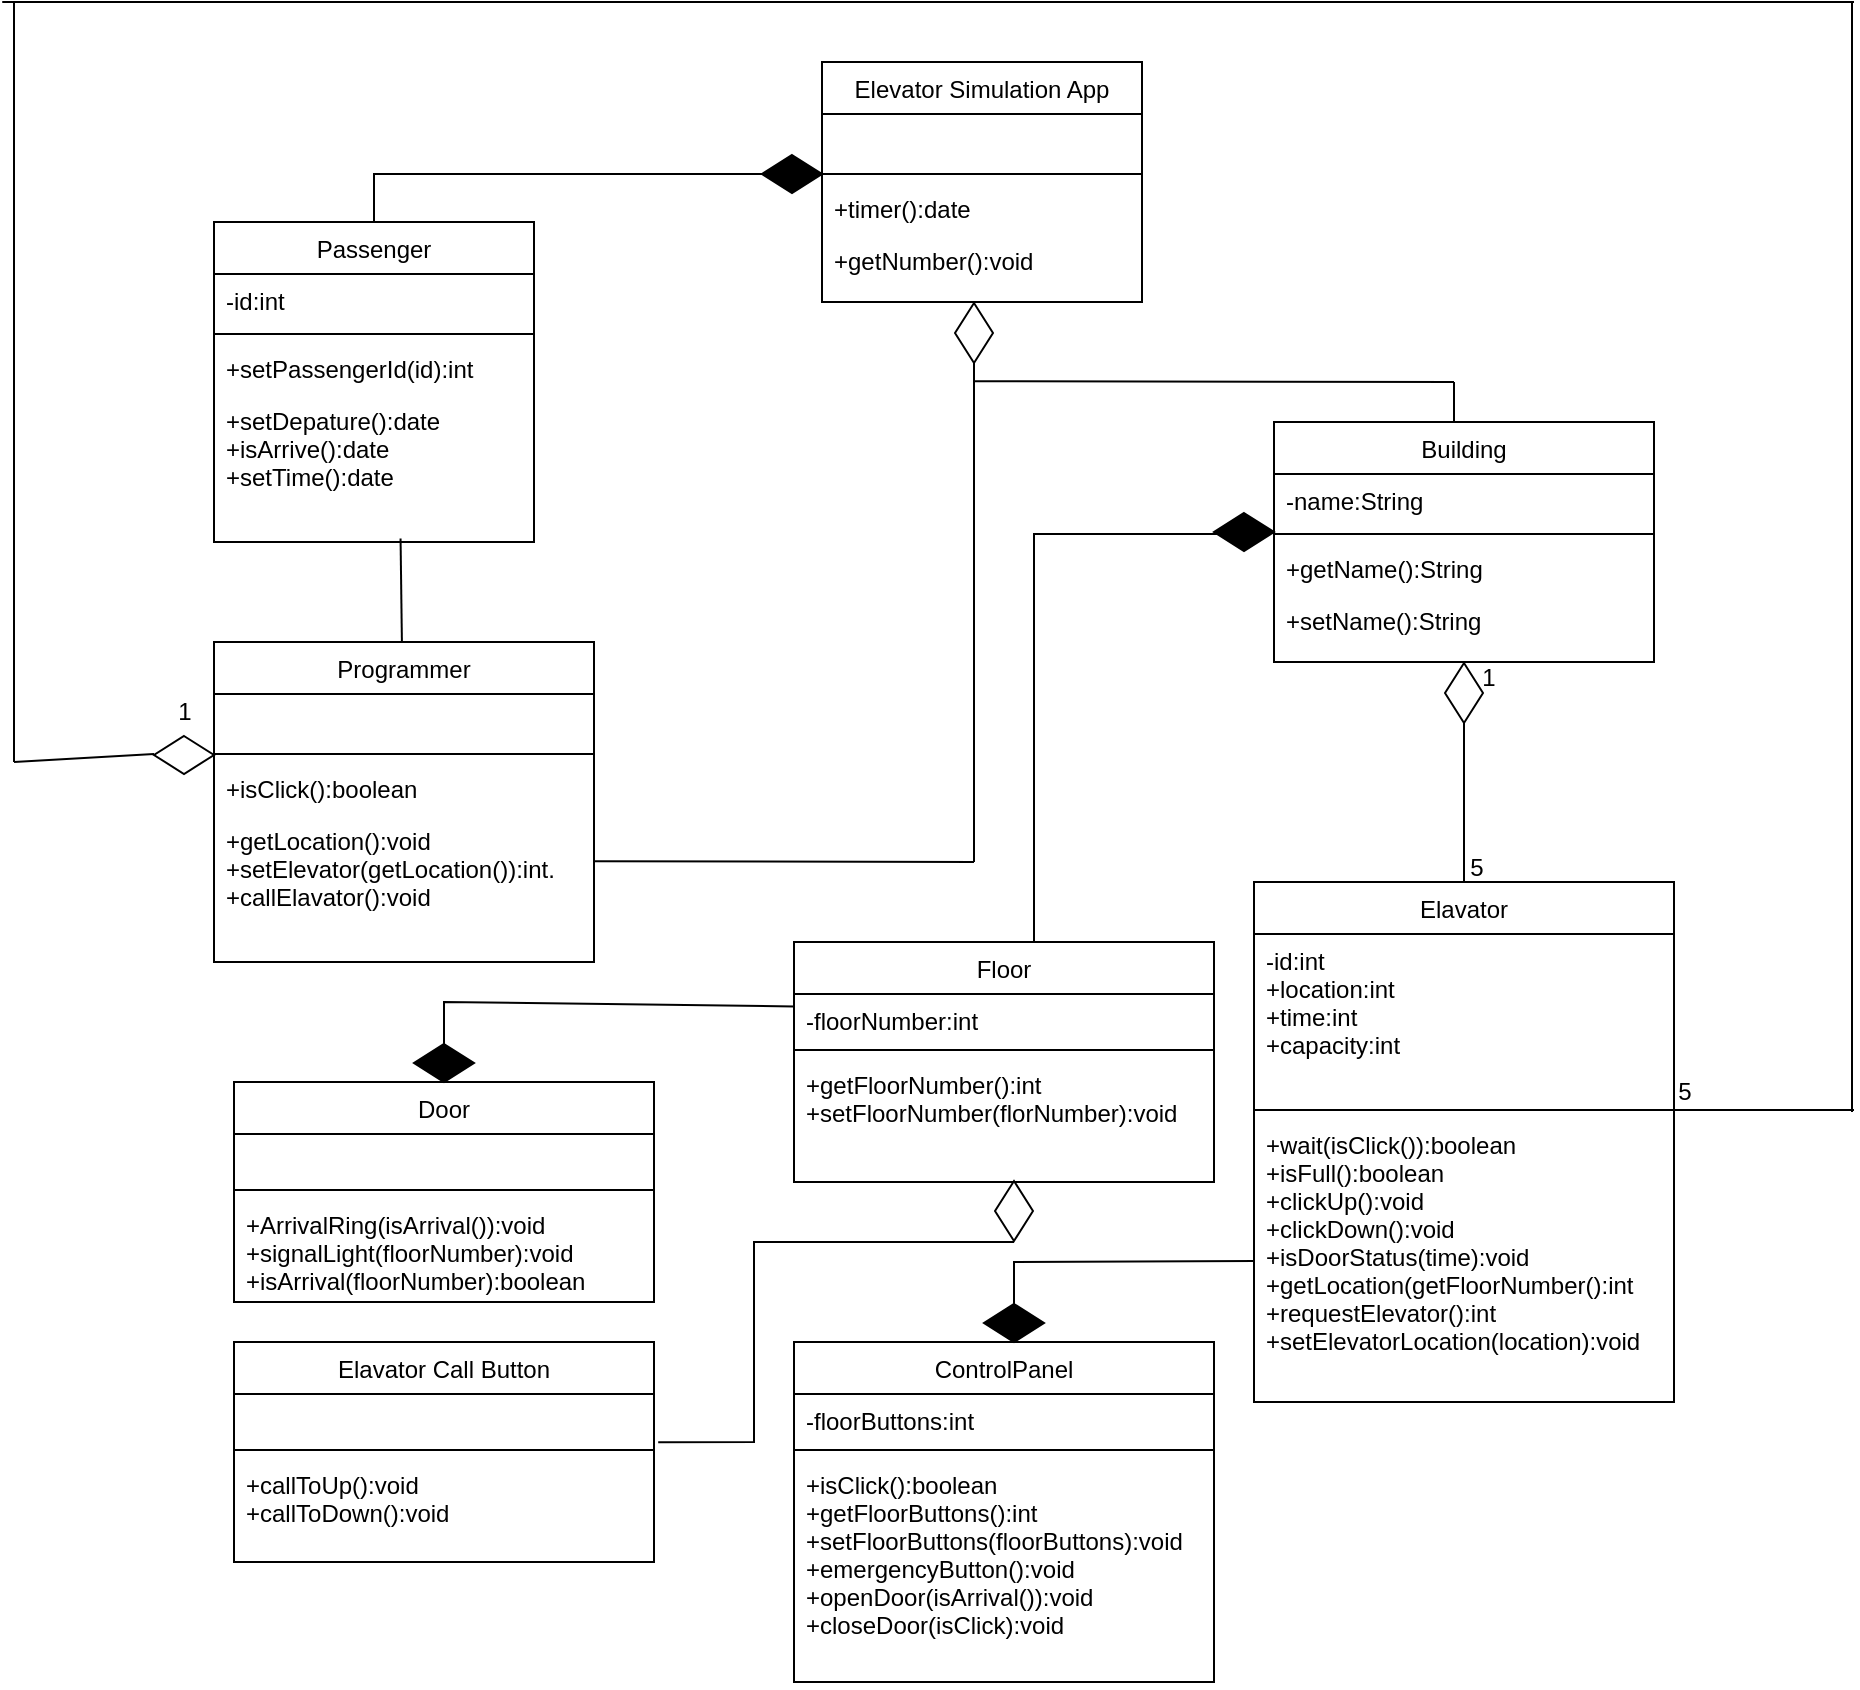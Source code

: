 <mxfile version="21.6.5" type="github">
  <diagram id="C5RBs43oDa-KdzZeNtuy" name="Page-1">
    <mxGraphModel dx="2729" dy="1098" grid="1" gridSize="10" guides="1" tooltips="1" connect="1" arrows="1" fold="1" page="1" pageScale="1" pageWidth="827" pageHeight="1169" math="0" shadow="0">
      <root>
        <mxCell id="WIyWlLk6GJQsqaUBKTNV-0" />
        <mxCell id="WIyWlLk6GJQsqaUBKTNV-1" parent="WIyWlLk6GJQsqaUBKTNV-0" />
        <mxCell id="zkfFHV4jXpPFQw0GAbJ--17" value="Elevator Simulation App" style="swimlane;fontStyle=0;align=center;verticalAlign=top;childLayout=stackLayout;horizontal=1;startSize=26;horizontalStack=0;resizeParent=1;resizeLast=0;collapsible=1;marginBottom=0;rounded=0;shadow=0;strokeWidth=1;" parent="WIyWlLk6GJQsqaUBKTNV-1" vertex="1">
          <mxGeometry x="334" y="40" width="160" height="120" as="geometry">
            <mxRectangle x="550" y="140" width="160" height="26" as="alternateBounds" />
          </mxGeometry>
        </mxCell>
        <mxCell id="zkfFHV4jXpPFQw0GAbJ--22" value=" " style="text;align=left;verticalAlign=top;spacingLeft=4;spacingRight=4;overflow=hidden;rotatable=0;points=[[0,0.5],[1,0.5]];portConstraint=eastwest;rounded=0;shadow=0;html=0;" parent="zkfFHV4jXpPFQw0GAbJ--17" vertex="1">
          <mxGeometry y="26" width="160" height="26" as="geometry" />
        </mxCell>
        <mxCell id="zkfFHV4jXpPFQw0GAbJ--23" value="" style="line;html=1;strokeWidth=1;align=left;verticalAlign=middle;spacingTop=-1;spacingLeft=3;spacingRight=3;rotatable=0;labelPosition=right;points=[];portConstraint=eastwest;" parent="zkfFHV4jXpPFQw0GAbJ--17" vertex="1">
          <mxGeometry y="52" width="160" height="8" as="geometry" />
        </mxCell>
        <mxCell id="zkfFHV4jXpPFQw0GAbJ--24" value="+timer():date   " style="text;align=left;verticalAlign=top;spacingLeft=4;spacingRight=4;overflow=hidden;rotatable=0;points=[[0,0.5],[1,0.5]];portConstraint=eastwest;" parent="zkfFHV4jXpPFQw0GAbJ--17" vertex="1">
          <mxGeometry y="60" width="160" height="26" as="geometry" />
        </mxCell>
        <mxCell id="zkfFHV4jXpPFQw0GAbJ--25" value="+getNumber():void" style="text;align=left;verticalAlign=top;spacingLeft=4;spacingRight=4;overflow=hidden;rotatable=0;points=[[0,0.5],[1,0.5]];portConstraint=eastwest;" parent="zkfFHV4jXpPFQw0GAbJ--17" vertex="1">
          <mxGeometry y="86" width="160" height="26" as="geometry" />
        </mxCell>
        <mxCell id="jLR8ejyZAwOUjL7sS7VS-0" value="" style="rhombus;fillColor=#000000;" vertex="1" parent="WIyWlLk6GJQsqaUBKTNV-1">
          <mxGeometry x="304" y="86.5" width="30" height="19" as="geometry" />
        </mxCell>
        <mxCell id="jLR8ejyZAwOUjL7sS7VS-1" value="Passenger" style="swimlane;fontStyle=0;align=center;verticalAlign=top;childLayout=stackLayout;horizontal=1;startSize=26;horizontalStack=0;resizeParent=1;resizeLast=0;collapsible=1;marginBottom=0;rounded=0;shadow=0;strokeWidth=1;" vertex="1" parent="WIyWlLk6GJQsqaUBKTNV-1">
          <mxGeometry x="30" y="120" width="160" height="160" as="geometry">
            <mxRectangle x="550" y="140" width="160" height="26" as="alternateBounds" />
          </mxGeometry>
        </mxCell>
        <mxCell id="jLR8ejyZAwOUjL7sS7VS-2" value="-id:int" style="text;align=left;verticalAlign=top;spacingLeft=4;spacingRight=4;overflow=hidden;rotatable=0;points=[[0,0.5],[1,0.5]];portConstraint=eastwest;rounded=0;shadow=0;html=0;" vertex="1" parent="jLR8ejyZAwOUjL7sS7VS-1">
          <mxGeometry y="26" width="160" height="26" as="geometry" />
        </mxCell>
        <mxCell id="jLR8ejyZAwOUjL7sS7VS-3" value="" style="line;html=1;strokeWidth=1;align=left;verticalAlign=middle;spacingTop=-1;spacingLeft=3;spacingRight=3;rotatable=0;labelPosition=right;points=[];portConstraint=eastwest;" vertex="1" parent="jLR8ejyZAwOUjL7sS7VS-1">
          <mxGeometry y="52" width="160" height="8" as="geometry" />
        </mxCell>
        <mxCell id="jLR8ejyZAwOUjL7sS7VS-4" value="+setPassengerId(id):int" style="text;align=left;verticalAlign=top;spacingLeft=4;spacingRight=4;overflow=hidden;rotatable=0;points=[[0,0.5],[1,0.5]];portConstraint=eastwest;" vertex="1" parent="jLR8ejyZAwOUjL7sS7VS-1">
          <mxGeometry y="60" width="160" height="26" as="geometry" />
        </mxCell>
        <mxCell id="jLR8ejyZAwOUjL7sS7VS-5" value="+setDepature():date&#xa;+isArrive():date&#xa;+setTime():date" style="text;align=left;verticalAlign=top;spacingLeft=4;spacingRight=4;overflow=hidden;rotatable=0;points=[[0,0.5],[1,0.5]];portConstraint=eastwest;" vertex="1" parent="jLR8ejyZAwOUjL7sS7VS-1">
          <mxGeometry y="86" width="160" height="74" as="geometry" />
        </mxCell>
        <mxCell id="jLR8ejyZAwOUjL7sS7VS-7" value="" style="endArrow=none;html=1;rounded=0;entryX=0;entryY=0.5;entryDx=0;entryDy=0;exitX=0.5;exitY=0;exitDx=0;exitDy=0;" edge="1" parent="WIyWlLk6GJQsqaUBKTNV-1" source="jLR8ejyZAwOUjL7sS7VS-1" target="jLR8ejyZAwOUjL7sS7VS-0">
          <mxGeometry width="50" height="50" relative="1" as="geometry">
            <mxPoint x="110" y="120" as="sourcePoint" />
            <mxPoint x="110" y="80" as="targetPoint" />
            <Array as="points">
              <mxPoint x="110" y="96" />
            </Array>
          </mxGeometry>
        </mxCell>
        <mxCell id="jLR8ejyZAwOUjL7sS7VS-8" value="Programmer" style="swimlane;fontStyle=0;align=center;verticalAlign=top;childLayout=stackLayout;horizontal=1;startSize=26;horizontalStack=0;resizeParent=1;resizeLast=0;collapsible=1;marginBottom=0;rounded=0;shadow=0;strokeWidth=1;" vertex="1" parent="WIyWlLk6GJQsqaUBKTNV-1">
          <mxGeometry x="30" y="330" width="190" height="160" as="geometry">
            <mxRectangle x="550" y="140" width="160" height="26" as="alternateBounds" />
          </mxGeometry>
        </mxCell>
        <mxCell id="jLR8ejyZAwOUjL7sS7VS-9" value=" " style="text;align=left;verticalAlign=top;spacingLeft=4;spacingRight=4;overflow=hidden;rotatable=0;points=[[0,0.5],[1,0.5]];portConstraint=eastwest;rounded=0;shadow=0;html=0;" vertex="1" parent="jLR8ejyZAwOUjL7sS7VS-8">
          <mxGeometry y="26" width="190" height="26" as="geometry" />
        </mxCell>
        <mxCell id="jLR8ejyZAwOUjL7sS7VS-10" value="" style="line;html=1;strokeWidth=1;align=left;verticalAlign=middle;spacingTop=-1;spacingLeft=3;spacingRight=3;rotatable=0;labelPosition=right;points=[];portConstraint=eastwest;" vertex="1" parent="jLR8ejyZAwOUjL7sS7VS-8">
          <mxGeometry y="52" width="190" height="8" as="geometry" />
        </mxCell>
        <mxCell id="jLR8ejyZAwOUjL7sS7VS-11" value="+isClick():boolean&#xa;" style="text;align=left;verticalAlign=top;spacingLeft=4;spacingRight=4;overflow=hidden;rotatable=0;points=[[0,0.5],[1,0.5]];portConstraint=eastwest;" vertex="1" parent="jLR8ejyZAwOUjL7sS7VS-8">
          <mxGeometry y="60" width="190" height="26" as="geometry" />
        </mxCell>
        <mxCell id="jLR8ejyZAwOUjL7sS7VS-12" value="+getLocation():void&#xa;+setElevator(getLocation()):int.         &#xa;+callElavator():void" style="text;align=left;verticalAlign=top;spacingLeft=4;spacingRight=4;overflow=hidden;rotatable=0;points=[[0,0.5],[1,0.5]];portConstraint=eastwest;" vertex="1" parent="jLR8ejyZAwOUjL7sS7VS-8">
          <mxGeometry y="86" width="190" height="74" as="geometry" />
        </mxCell>
        <mxCell id="jLR8ejyZAwOUjL7sS7VS-20" value="" style="endArrow=none;html=1;rounded=0;entryX=0.999;entryY=0.319;entryDx=0;entryDy=0;entryPerimeter=0;" edge="1" parent="WIyWlLk6GJQsqaUBKTNV-1" target="jLR8ejyZAwOUjL7sS7VS-12">
          <mxGeometry width="50" height="50" relative="1" as="geometry">
            <mxPoint x="410" y="440" as="sourcePoint" />
            <mxPoint x="110" y="510" as="targetPoint" />
          </mxGeometry>
        </mxCell>
        <mxCell id="jLR8ejyZAwOUjL7sS7VS-21" value="" style="endArrow=none;html=1;rounded=0;" edge="1" parent="WIyWlLk6GJQsqaUBKTNV-1">
          <mxGeometry width="50" height="50" relative="1" as="geometry">
            <mxPoint x="410" y="440" as="sourcePoint" />
            <mxPoint x="410" y="190" as="targetPoint" />
          </mxGeometry>
        </mxCell>
        <mxCell id="jLR8ejyZAwOUjL7sS7VS-22" value="" style="rhombus;fillColor=#FFFFFF;rotation=-90;" vertex="1" parent="WIyWlLk6GJQsqaUBKTNV-1">
          <mxGeometry x="395" y="166" width="30" height="19" as="geometry" />
        </mxCell>
        <mxCell id="jLR8ejyZAwOUjL7sS7VS-24" value="" style="endArrow=none;html=1;rounded=0;" edge="1" parent="WIyWlLk6GJQsqaUBKTNV-1">
          <mxGeometry width="50" height="50" relative="1" as="geometry">
            <mxPoint x="410" y="199.58" as="sourcePoint" />
            <mxPoint x="650" y="200" as="targetPoint" />
          </mxGeometry>
        </mxCell>
        <mxCell id="jLR8ejyZAwOUjL7sS7VS-26" value="" style="endArrow=none;html=1;rounded=0;entryX=0.583;entryY=0.977;entryDx=0;entryDy=0;entryPerimeter=0;" edge="1" parent="WIyWlLk6GJQsqaUBKTNV-1" source="jLR8ejyZAwOUjL7sS7VS-8" target="jLR8ejyZAwOUjL7sS7VS-5">
          <mxGeometry width="50" height="50" relative="1" as="geometry">
            <mxPoint x="70" y="330" as="sourcePoint" />
            <mxPoint x="120" y="280" as="targetPoint" />
          </mxGeometry>
        </mxCell>
        <mxCell id="jLR8ejyZAwOUjL7sS7VS-27" value="Building" style="swimlane;fontStyle=0;align=center;verticalAlign=top;childLayout=stackLayout;horizontal=1;startSize=26;horizontalStack=0;resizeParent=1;resizeLast=0;collapsible=1;marginBottom=0;rounded=0;shadow=0;strokeWidth=1;" vertex="1" parent="WIyWlLk6GJQsqaUBKTNV-1">
          <mxGeometry x="560" y="220" width="190" height="120" as="geometry">
            <mxRectangle x="550" y="140" width="160" height="26" as="alternateBounds" />
          </mxGeometry>
        </mxCell>
        <mxCell id="jLR8ejyZAwOUjL7sS7VS-28" value="-name:String" style="text;align=left;verticalAlign=top;spacingLeft=4;spacingRight=4;overflow=hidden;rotatable=0;points=[[0,0.5],[1,0.5]];portConstraint=eastwest;rounded=0;shadow=0;html=0;" vertex="1" parent="jLR8ejyZAwOUjL7sS7VS-27">
          <mxGeometry y="26" width="190" height="26" as="geometry" />
        </mxCell>
        <mxCell id="jLR8ejyZAwOUjL7sS7VS-29" value="" style="line;html=1;strokeWidth=1;align=left;verticalAlign=middle;spacingTop=-1;spacingLeft=3;spacingRight=3;rotatable=0;labelPosition=right;points=[];portConstraint=eastwest;" vertex="1" parent="jLR8ejyZAwOUjL7sS7VS-27">
          <mxGeometry y="52" width="190" height="8" as="geometry" />
        </mxCell>
        <mxCell id="jLR8ejyZAwOUjL7sS7VS-30" value="+getName():String&#xa;" style="text;align=left;verticalAlign=top;spacingLeft=4;spacingRight=4;overflow=hidden;rotatable=0;points=[[0,0.5],[1,0.5]];portConstraint=eastwest;" vertex="1" parent="jLR8ejyZAwOUjL7sS7VS-27">
          <mxGeometry y="60" width="190" height="26" as="geometry" />
        </mxCell>
        <mxCell id="jLR8ejyZAwOUjL7sS7VS-31" value="+setName():String" style="text;align=left;verticalAlign=top;spacingLeft=4;spacingRight=4;overflow=hidden;rotatable=0;points=[[0,0.5],[1,0.5]];portConstraint=eastwest;" vertex="1" parent="jLR8ejyZAwOUjL7sS7VS-27">
          <mxGeometry y="86" width="190" height="34" as="geometry" />
        </mxCell>
        <mxCell id="jLR8ejyZAwOUjL7sS7VS-32" value="" style="endArrow=none;html=1;rounded=0;" edge="1" parent="WIyWlLk6GJQsqaUBKTNV-1">
          <mxGeometry width="50" height="50" relative="1" as="geometry">
            <mxPoint x="650" y="220" as="sourcePoint" />
            <mxPoint x="650" y="200" as="targetPoint" />
            <Array as="points">
              <mxPoint x="650" y="200" />
            </Array>
          </mxGeometry>
        </mxCell>
        <mxCell id="jLR8ejyZAwOUjL7sS7VS-33" value="" style="rhombus;fillColor=#FFFFFF;rotation=-90;" vertex="1" parent="WIyWlLk6GJQsqaUBKTNV-1">
          <mxGeometry x="640" y="346" width="30" height="19" as="geometry" />
        </mxCell>
        <mxCell id="jLR8ejyZAwOUjL7sS7VS-34" value="" style="endArrow=none;html=1;rounded=0;" edge="1" parent="WIyWlLk6GJQsqaUBKTNV-1">
          <mxGeometry width="50" height="50" relative="1" as="geometry">
            <mxPoint x="655" y="456" as="sourcePoint" />
            <mxPoint x="655" y="370" as="targetPoint" />
          </mxGeometry>
        </mxCell>
        <mxCell id="jLR8ejyZAwOUjL7sS7VS-35" value="1" style="text;html=1;align=center;verticalAlign=middle;resizable=0;points=[];autosize=1;strokeColor=none;fillColor=none;" vertex="1" parent="WIyWlLk6GJQsqaUBKTNV-1">
          <mxGeometry x="652" y="333" width="30" height="30" as="geometry" />
        </mxCell>
        <mxCell id="jLR8ejyZAwOUjL7sS7VS-36" value="Elavator" style="swimlane;fontStyle=0;align=center;verticalAlign=top;childLayout=stackLayout;horizontal=1;startSize=26;horizontalStack=0;resizeParent=1;resizeLast=0;collapsible=1;marginBottom=0;rounded=0;shadow=0;strokeWidth=1;" vertex="1" parent="WIyWlLk6GJQsqaUBKTNV-1">
          <mxGeometry x="550" y="450" width="210" height="260" as="geometry">
            <mxRectangle x="550" y="140" width="160" height="26" as="alternateBounds" />
          </mxGeometry>
        </mxCell>
        <mxCell id="jLR8ejyZAwOUjL7sS7VS-37" value="-id:int&#xa;+location:int&#xa;+time:int&#xa;+capacity:int" style="text;align=left;verticalAlign=top;spacingLeft=4;spacingRight=4;overflow=hidden;rotatable=0;points=[[0,0.5],[1,0.5]];portConstraint=eastwest;rounded=0;shadow=0;html=0;" vertex="1" parent="jLR8ejyZAwOUjL7sS7VS-36">
          <mxGeometry y="26" width="210" height="84" as="geometry" />
        </mxCell>
        <mxCell id="jLR8ejyZAwOUjL7sS7VS-38" value="" style="line;html=1;strokeWidth=1;align=left;verticalAlign=middle;spacingTop=-1;spacingLeft=3;spacingRight=3;rotatable=0;labelPosition=right;points=[];portConstraint=eastwest;" vertex="1" parent="jLR8ejyZAwOUjL7sS7VS-36">
          <mxGeometry y="110" width="210" height="8" as="geometry" />
        </mxCell>
        <mxCell id="jLR8ejyZAwOUjL7sS7VS-39" value="+wait(isClick()):boolean&#xa;+isFull():boolean&#xa;+clickUp():void&#xa;+clickDown():void&#xa;+isDoorStatus(time):void&#xa;+getLocation(getFloorNumber():int&#xa;+requestElevator():int&#xa;+setElevatorLocation(location):void" style="text;align=left;verticalAlign=top;spacingLeft=4;spacingRight=4;overflow=hidden;rotatable=0;points=[[0,0.5],[1,0.5]];portConstraint=eastwest;" vertex="1" parent="jLR8ejyZAwOUjL7sS7VS-36">
          <mxGeometry y="118" width="210" height="142" as="geometry" />
        </mxCell>
        <mxCell id="jLR8ejyZAwOUjL7sS7VS-42" value="5" style="text;html=1;align=center;verticalAlign=middle;resizable=0;points=[];autosize=1;strokeColor=none;fillColor=none;" vertex="1" parent="WIyWlLk6GJQsqaUBKTNV-1">
          <mxGeometry x="646" y="428" width="30" height="30" as="geometry" />
        </mxCell>
        <mxCell id="jLR8ejyZAwOUjL7sS7VS-46" value="" style="rhombus;fillColor=#000000;" vertex="1" parent="WIyWlLk6GJQsqaUBKTNV-1">
          <mxGeometry x="530" y="265.5" width="30" height="19" as="geometry" />
        </mxCell>
        <mxCell id="jLR8ejyZAwOUjL7sS7VS-47" value="" style="endArrow=none;html=1;rounded=0;entryX=0;entryY=0.5;entryDx=0;entryDy=0;" edge="1" parent="WIyWlLk6GJQsqaUBKTNV-1">
          <mxGeometry width="50" height="50" relative="1" as="geometry">
            <mxPoint x="440" y="480" as="sourcePoint" />
            <mxPoint x="532" y="276" as="targetPoint" />
            <Array as="points">
              <mxPoint x="440" y="276" />
            </Array>
          </mxGeometry>
        </mxCell>
        <mxCell id="jLR8ejyZAwOUjL7sS7VS-48" value="Floor" style="swimlane;fontStyle=0;align=center;verticalAlign=top;childLayout=stackLayout;horizontal=1;startSize=26;horizontalStack=0;resizeParent=1;resizeLast=0;collapsible=1;marginBottom=0;rounded=0;shadow=0;strokeWidth=1;" vertex="1" parent="WIyWlLk6GJQsqaUBKTNV-1">
          <mxGeometry x="320" y="480" width="210" height="120" as="geometry">
            <mxRectangle x="550" y="140" width="160" height="26" as="alternateBounds" />
          </mxGeometry>
        </mxCell>
        <mxCell id="jLR8ejyZAwOUjL7sS7VS-49" value="-floorNumber:int" style="text;align=left;verticalAlign=top;spacingLeft=4;spacingRight=4;overflow=hidden;rotatable=0;points=[[0,0.5],[1,0.5]];portConstraint=eastwest;rounded=0;shadow=0;html=0;" vertex="1" parent="jLR8ejyZAwOUjL7sS7VS-48">
          <mxGeometry y="26" width="210" height="24" as="geometry" />
        </mxCell>
        <mxCell id="jLR8ejyZAwOUjL7sS7VS-50" value="" style="line;html=1;strokeWidth=1;align=left;verticalAlign=middle;spacingTop=-1;spacingLeft=3;spacingRight=3;rotatable=0;labelPosition=right;points=[];portConstraint=eastwest;" vertex="1" parent="jLR8ejyZAwOUjL7sS7VS-48">
          <mxGeometry y="50" width="210" height="8" as="geometry" />
        </mxCell>
        <mxCell id="jLR8ejyZAwOUjL7sS7VS-51" value="+getFloorNumber():int&#xa;+setFloorNumber(florNumber):void" style="text;align=left;verticalAlign=top;spacingLeft=4;spacingRight=4;overflow=hidden;rotatable=0;points=[[0,0.5],[1,0.5]];portConstraint=eastwest;" vertex="1" parent="jLR8ejyZAwOUjL7sS7VS-48">
          <mxGeometry y="58" width="210" height="52" as="geometry" />
        </mxCell>
        <mxCell id="jLR8ejyZAwOUjL7sS7VS-52" value="" style="endArrow=none;html=1;rounded=0;" edge="1" parent="WIyWlLk6GJQsqaUBKTNV-1">
          <mxGeometry width="50" height="50" relative="1" as="geometry">
            <mxPoint x="760" y="564" as="sourcePoint" />
            <mxPoint x="850" y="564" as="targetPoint" />
          </mxGeometry>
        </mxCell>
        <mxCell id="jLR8ejyZAwOUjL7sS7VS-53" value="" style="endArrow=none;html=1;rounded=0;" edge="1" parent="WIyWlLk6GJQsqaUBKTNV-1">
          <mxGeometry width="50" height="50" relative="1" as="geometry">
            <mxPoint x="849" y="565" as="sourcePoint" />
            <mxPoint x="849" y="10" as="targetPoint" />
          </mxGeometry>
        </mxCell>
        <mxCell id="jLR8ejyZAwOUjL7sS7VS-54" value="" style="endArrow=none;html=1;rounded=0;" edge="1" parent="WIyWlLk6GJQsqaUBKTNV-1">
          <mxGeometry width="50" height="50" relative="1" as="geometry">
            <mxPoint x="-75.882" y="10" as="sourcePoint" />
            <mxPoint x="850" y="10" as="targetPoint" />
          </mxGeometry>
        </mxCell>
        <mxCell id="jLR8ejyZAwOUjL7sS7VS-55" value="" style="endArrow=none;html=1;rounded=0;" edge="1" parent="WIyWlLk6GJQsqaUBKTNV-1">
          <mxGeometry width="50" height="50" relative="1" as="geometry">
            <mxPoint x="-70" y="390" as="sourcePoint" />
            <mxPoint x="-70" y="10" as="targetPoint" />
          </mxGeometry>
        </mxCell>
        <mxCell id="jLR8ejyZAwOUjL7sS7VS-56" value="" style="rhombus;fillColor=#FFFFFF;rotation=0;" vertex="1" parent="WIyWlLk6GJQsqaUBKTNV-1">
          <mxGeometry y="377" width="30" height="19" as="geometry" />
        </mxCell>
        <mxCell id="jLR8ejyZAwOUjL7sS7VS-57" value="" style="endArrow=none;html=1;rounded=0;" edge="1" parent="WIyWlLk6GJQsqaUBKTNV-1">
          <mxGeometry width="50" height="50" relative="1" as="geometry">
            <mxPoint x="-70" y="390" as="sourcePoint" />
            <mxPoint y="386" as="targetPoint" />
          </mxGeometry>
        </mxCell>
        <mxCell id="jLR8ejyZAwOUjL7sS7VS-58" value="5" style="text;html=1;align=center;verticalAlign=middle;resizable=0;points=[];autosize=1;strokeColor=none;fillColor=none;" vertex="1" parent="WIyWlLk6GJQsqaUBKTNV-1">
          <mxGeometry x="750" y="540" width="30" height="30" as="geometry" />
        </mxCell>
        <mxCell id="jLR8ejyZAwOUjL7sS7VS-59" value="1" style="text;html=1;align=center;verticalAlign=middle;resizable=0;points=[];autosize=1;strokeColor=none;fillColor=none;" vertex="1" parent="WIyWlLk6GJQsqaUBKTNV-1">
          <mxGeometry y="350" width="30" height="30" as="geometry" />
        </mxCell>
        <mxCell id="jLR8ejyZAwOUjL7sS7VS-60" value="" style="rhombus;fillColor=#FFFFFF;rotation=90;" vertex="1" parent="WIyWlLk6GJQsqaUBKTNV-1">
          <mxGeometry x="415" y="605" width="30" height="19" as="geometry" />
        </mxCell>
        <mxCell id="jLR8ejyZAwOUjL7sS7VS-61" value="" style="endArrow=none;html=1;rounded=0;exitX=1.01;exitY=0.013;exitDx=0;exitDy=0;exitPerimeter=0;" edge="1" parent="WIyWlLk6GJQsqaUBKTNV-1" source="jLR8ejyZAwOUjL7sS7VS-64">
          <mxGeometry width="50" height="50" relative="1" as="geometry">
            <mxPoint x="430.38" y="674.5" as="sourcePoint" />
            <mxPoint x="430" y="630" as="targetPoint" />
            <Array as="points">
              <mxPoint x="300" y="730" />
              <mxPoint x="300" y="630" />
            </Array>
          </mxGeometry>
        </mxCell>
        <mxCell id="jLR8ejyZAwOUjL7sS7VS-62" value="Elavator Call Button" style="swimlane;fontStyle=0;align=center;verticalAlign=top;childLayout=stackLayout;horizontal=1;startSize=26;horizontalStack=0;resizeParent=1;resizeLast=0;collapsible=1;marginBottom=0;rounded=0;shadow=0;strokeWidth=1;" vertex="1" parent="WIyWlLk6GJQsqaUBKTNV-1">
          <mxGeometry x="40" y="680" width="210" height="110" as="geometry">
            <mxRectangle x="550" y="140" width="160" height="26" as="alternateBounds" />
          </mxGeometry>
        </mxCell>
        <mxCell id="jLR8ejyZAwOUjL7sS7VS-63" value=" " style="text;align=left;verticalAlign=top;spacingLeft=4;spacingRight=4;overflow=hidden;rotatable=0;points=[[0,0.5],[1,0.5]];portConstraint=eastwest;rounded=0;shadow=0;html=0;" vertex="1" parent="jLR8ejyZAwOUjL7sS7VS-62">
          <mxGeometry y="26" width="210" height="24" as="geometry" />
        </mxCell>
        <mxCell id="jLR8ejyZAwOUjL7sS7VS-64" value="" style="line;html=1;strokeWidth=1;align=left;verticalAlign=middle;spacingTop=-1;spacingLeft=3;spacingRight=3;rotatable=0;labelPosition=right;points=[];portConstraint=eastwest;" vertex="1" parent="jLR8ejyZAwOUjL7sS7VS-62">
          <mxGeometry y="50" width="210" height="8" as="geometry" />
        </mxCell>
        <mxCell id="jLR8ejyZAwOUjL7sS7VS-65" value="+callToUp():void&#xa;+callToDown():void" style="text;align=left;verticalAlign=top;spacingLeft=4;spacingRight=4;overflow=hidden;rotatable=0;points=[[0,0.5],[1,0.5]];portConstraint=eastwest;" vertex="1" parent="jLR8ejyZAwOUjL7sS7VS-62">
          <mxGeometry y="58" width="210" height="52" as="geometry" />
        </mxCell>
        <mxCell id="jLR8ejyZAwOUjL7sS7VS-67" value="Door" style="swimlane;fontStyle=0;align=center;verticalAlign=top;childLayout=stackLayout;horizontal=1;startSize=26;horizontalStack=0;resizeParent=1;resizeLast=0;collapsible=1;marginBottom=0;rounded=0;shadow=0;strokeWidth=1;" vertex="1" parent="WIyWlLk6GJQsqaUBKTNV-1">
          <mxGeometry x="40" y="550" width="210" height="110" as="geometry">
            <mxRectangle x="550" y="140" width="160" height="26" as="alternateBounds" />
          </mxGeometry>
        </mxCell>
        <mxCell id="jLR8ejyZAwOUjL7sS7VS-68" value=" " style="text;align=left;verticalAlign=top;spacingLeft=4;spacingRight=4;overflow=hidden;rotatable=0;points=[[0,0.5],[1,0.5]];portConstraint=eastwest;rounded=0;shadow=0;html=0;" vertex="1" parent="jLR8ejyZAwOUjL7sS7VS-67">
          <mxGeometry y="26" width="210" height="24" as="geometry" />
        </mxCell>
        <mxCell id="jLR8ejyZAwOUjL7sS7VS-69" value="" style="line;html=1;strokeWidth=1;align=left;verticalAlign=middle;spacingTop=-1;spacingLeft=3;spacingRight=3;rotatable=0;labelPosition=right;points=[];portConstraint=eastwest;" vertex="1" parent="jLR8ejyZAwOUjL7sS7VS-67">
          <mxGeometry y="50" width="210" height="8" as="geometry" />
        </mxCell>
        <mxCell id="jLR8ejyZAwOUjL7sS7VS-70" value="+ArrivalRing(isArrival()):void&#xa;+signalLight(floorNumber):void&#xa;+isArrival(floorNumber):boolean" style="text;align=left;verticalAlign=top;spacingLeft=4;spacingRight=4;overflow=hidden;rotatable=0;points=[[0,0.5],[1,0.5]];portConstraint=eastwest;" vertex="1" parent="jLR8ejyZAwOUjL7sS7VS-67">
          <mxGeometry y="58" width="210" height="52" as="geometry" />
        </mxCell>
        <mxCell id="jLR8ejyZAwOUjL7sS7VS-71" value="" style="rhombus;fillColor=#000000;" vertex="1" parent="WIyWlLk6GJQsqaUBKTNV-1">
          <mxGeometry x="130" y="531" width="30" height="19" as="geometry" />
        </mxCell>
        <mxCell id="jLR8ejyZAwOUjL7sS7VS-72" value="" style="endArrow=none;html=1;rounded=0;exitX=0.5;exitY=0;exitDx=0;exitDy=0;entryX=0.002;entryY=0.259;entryDx=0;entryDy=0;entryPerimeter=0;" edge="1" parent="WIyWlLk6GJQsqaUBKTNV-1" source="jLR8ejyZAwOUjL7sS7VS-71" target="jLR8ejyZAwOUjL7sS7VS-49">
          <mxGeometry width="50" height="50" relative="1" as="geometry">
            <mxPoint x="270" y="580" as="sourcePoint" />
            <mxPoint x="320" y="530" as="targetPoint" />
            <Array as="points">
              <mxPoint x="145" y="510" />
            </Array>
          </mxGeometry>
        </mxCell>
        <mxCell id="jLR8ejyZAwOUjL7sS7VS-73" value="ControlPanel" style="swimlane;fontStyle=0;align=center;verticalAlign=top;childLayout=stackLayout;horizontal=1;startSize=26;horizontalStack=0;resizeParent=1;resizeLast=0;collapsible=1;marginBottom=0;rounded=0;shadow=0;strokeWidth=1;" vertex="1" parent="WIyWlLk6GJQsqaUBKTNV-1">
          <mxGeometry x="320" y="680" width="210" height="170" as="geometry">
            <mxRectangle x="550" y="140" width="160" height="26" as="alternateBounds" />
          </mxGeometry>
        </mxCell>
        <mxCell id="jLR8ejyZAwOUjL7sS7VS-74" value="-floorButtons:int" style="text;align=left;verticalAlign=top;spacingLeft=4;spacingRight=4;overflow=hidden;rotatable=0;points=[[0,0.5],[1,0.5]];portConstraint=eastwest;rounded=0;shadow=0;html=0;" vertex="1" parent="jLR8ejyZAwOUjL7sS7VS-73">
          <mxGeometry y="26" width="210" height="24" as="geometry" />
        </mxCell>
        <mxCell id="jLR8ejyZAwOUjL7sS7VS-75" value="" style="line;html=1;strokeWidth=1;align=left;verticalAlign=middle;spacingTop=-1;spacingLeft=3;spacingRight=3;rotatable=0;labelPosition=right;points=[];portConstraint=eastwest;" vertex="1" parent="jLR8ejyZAwOUjL7sS7VS-73">
          <mxGeometry y="50" width="210" height="8" as="geometry" />
        </mxCell>
        <mxCell id="jLR8ejyZAwOUjL7sS7VS-76" value="+isClick():boolean&#xa;+getFloorButtons():int&#xa;+setFloorButtons(floorButtons):void&#xa;+emergencyButton():void&#xa;+openDoor(isArrival()):void&#xa;+closeDoor(isClick):void" style="text;align=left;verticalAlign=top;spacingLeft=4;spacingRight=4;overflow=hidden;rotatable=0;points=[[0,0.5],[1,0.5]];portConstraint=eastwest;" vertex="1" parent="jLR8ejyZAwOUjL7sS7VS-73">
          <mxGeometry y="58" width="210" height="112" as="geometry" />
        </mxCell>
        <mxCell id="jLR8ejyZAwOUjL7sS7VS-77" value="" style="rhombus;fillColor=#000000;" vertex="1" parent="WIyWlLk6GJQsqaUBKTNV-1">
          <mxGeometry x="415" y="661" width="30" height="19" as="geometry" />
        </mxCell>
        <mxCell id="jLR8ejyZAwOUjL7sS7VS-78" value="" style="endArrow=none;html=1;rounded=0;entryX=0.5;entryY=0;entryDx=0;entryDy=0;" edge="1" parent="WIyWlLk6GJQsqaUBKTNV-1" source="jLR8ejyZAwOUjL7sS7VS-39" target="jLR8ejyZAwOUjL7sS7VS-77">
          <mxGeometry width="50" height="50" relative="1" as="geometry">
            <mxPoint x="479.289" y="689" as="sourcePoint" />
            <mxPoint x="430" y="640" as="targetPoint" />
            <Array as="points">
              <mxPoint x="430" y="640" />
            </Array>
          </mxGeometry>
        </mxCell>
      </root>
    </mxGraphModel>
  </diagram>
</mxfile>
